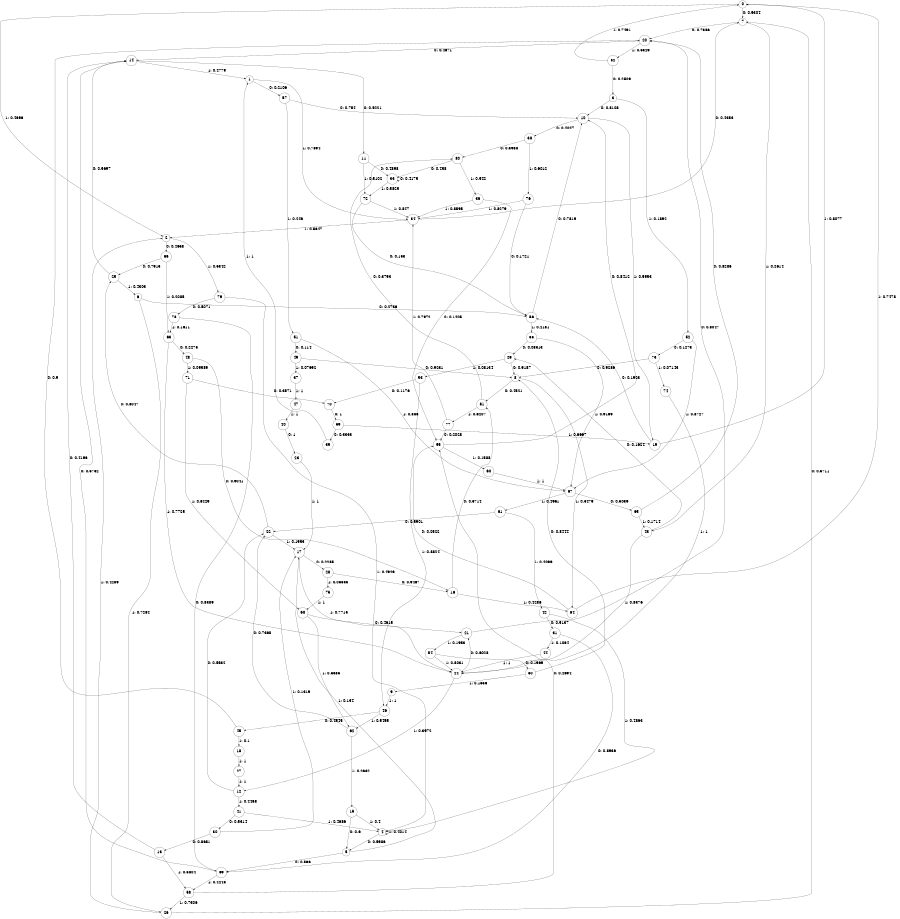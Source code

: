 digraph "ch21faceL10" {
size = "6,8.5";
ratio = "fill";
node [shape = circle];
node [fontsize = 24];
edge [fontsize = 24];
0 -> 7 [label = "0: 0.5304   "];
0 -> 2 [label = "1: 0.4696   "];
1 -> 57 [label = "0: 0.2106   "];
1 -> 34 [label = "1: 0.7894   "];
2 -> 66 [label = "0: 0.4658   "];
2 -> 79 [label = "1: 0.5342   "];
3 -> 10 [label = "0: 0.8108   "];
3 -> 52 [label = "1: 0.1892   "];
4 -> 5 [label = "0: 0.5986   "];
4 -> 4 [label = "1: 0.4014   "];
5 -> 69 [label = "0: 0.866    "];
5 -> 17 [label = "1: 0.134    "];
6 -> 56 [label = "0: 0.2736   "];
6 -> 26 [label = "1: 0.7264   "];
7 -> 20 [label = "0: 0.7386   "];
7 -> 43 [label = "1: 0.2614   "];
8 -> 81 [label = "0: 0.4521   "];
8 -> 64 [label = "1: 0.5479   "];
9 -> 46 [label = "1: 1        "];
10 -> 38 [label = "0: 0.4047   "];
10 -> 19 [label = "1: 0.5953   "];
11 -> 33 [label = "0: 0.4898   "];
11 -> 72 [label = "1: 0.5102   "];
12 -> 22 [label = "0: 0.5532   "];
12 -> 41 [label = "1: 0.4468   "];
13 -> 14 [label = "0: 0.4196   "];
13 -> 58 [label = "1: 0.5804   "];
14 -> 11 [label = "0: 0.5221   "];
14 -> 1 [label = "1: 0.4779   "];
15 -> 5 [label = "0: 0.6      "];
15 -> 4 [label = "1: 0.4      "];
16 -> 81 [label = "0: 0.5714   "];
16 -> 64 [label = "1: 0.4286   "];
17 -> 28 [label = "0: 0.2285   "];
17 -> 24 [label = "1: 0.7715   "];
18 -> 27 [label = "1: 1        "];
19 -> 56 [label = "0: 0.1923   "];
19 -> 0 [label = "1: 0.8077   "];
20 -> 14 [label = "0: 0.4671   "];
20 -> 32 [label = "1: 0.5329   "];
21 -> 20 [label = "0: 0.8047   "];
21 -> 54 [label = "1: 0.1953   "];
22 -> 25 [label = "0: 0.8047   "];
22 -> 17 [label = "1: 0.1953   "];
23 -> 17 [label = "1: 1        "];
24 -> 21 [label = "0: 0.6028   "];
24 -> 12 [label = "1: 0.3972   "];
25 -> 14 [label = "0: 0.5697   "];
25 -> 6 [label = "1: 0.4303   "];
26 -> 7 [label = "0: 0.5711   "];
26 -> 2 [label = "1: 0.4289   "];
27 -> 12 [label = "1: 1        "];
28 -> 16 [label = "0: 0.9467   "];
28 -> 75 [label = "1: 0.05333  "];
29 -> 8 [label = "0: 0.9187   "];
29 -> 53 [label = "1: 0.08134  "];
30 -> 13 [label = "0: 0.8681   "];
30 -> 17 [label = "1: 0.1319   "];
31 -> 69 [label = "0: 0.8936   "];
31 -> 44 [label = "1: 0.1064   "];
32 -> 3 [label = "0: 0.2509   "];
32 -> 0 [label = "1: 0.7491   "];
33 -> 33 [label = "0: 0.4175   "];
33 -> 72 [label = "1: 0.5825   "];
34 -> 7 [label = "0: 0.4353   "];
34 -> 2 [label = "1: 0.5647   "];
35 -> 29 [label = "0: 0.08313  "];
35 -> 67 [label = "1: 0.9169   "];
36 -> 55 [label = "0: 0.1405   "];
36 -> 34 [label = "1: 0.8595   "];
37 -> 47 [label = "1: 1        "];
38 -> 80 [label = "0: 0.3988   "];
38 -> 76 [label = "1: 0.6012   "];
39 -> 1 [label = "1: 1        "];
40 -> 23 [label = "0: 1        "];
41 -> 30 [label = "0: 0.5314   "];
41 -> 4 [label = "1: 0.4686   "];
42 -> 31 [label = "0: 0.5137   "];
42 -> 4 [label = "1: 0.4863   "];
43 -> 29 [label = "0: 0.1624   "];
43 -> 24 [label = "1: 0.8376   "];
44 -> 24 [label = "1: 1        "];
45 -> 20 [label = "0: 0.9      "];
45 -> 18 [label = "1: 0.1      "];
46 -> 45 [label = "0: 0.4545   "];
46 -> 62 [label = "1: 0.5455   "];
47 -> 40 [label = "1: 1        "];
48 -> 16 [label = "0: 0.9041   "];
48 -> 71 [label = "1: 0.09589  "];
49 -> 8 [label = "0: 0.9231   "];
49 -> 37 [label = "1: 0.07692  "];
50 -> 8 [label = "0: 0.8444   "];
50 -> 9 [label = "1: 0.1556   "];
51 -> 49 [label = "0: 0.114    "];
51 -> 67 [label = "1: 0.886    "];
52 -> 73 [label = "0: 0.1273   "];
52 -> 67 [label = "1: 0.8727   "];
53 -> 70 [label = "0: 0.1176   "];
53 -> 46 [label = "1: 0.8824   "];
54 -> 50 [label = "0: 0.1969   "];
54 -> 24 [label = "1: 0.8031   "];
55 -> 10 [label = "0: 0.8412   "];
55 -> 60 [label = "1: 0.1588   "];
56 -> 10 [label = "0: 0.7819   "];
56 -> 35 [label = "1: 0.2181   "];
57 -> 10 [label = "0: 0.754    "];
57 -> 51 [label = "1: 0.246    "];
58 -> 55 [label = "0: 0.2694   "];
58 -> 26 [label = "1: 0.7306   "];
59 -> 39 [label = "0: 0.3333   "];
59 -> 19 [label = "1: 0.6667   "];
60 -> 67 [label = "1: 1        "];
61 -> 22 [label = "0: 0.5901   "];
61 -> 42 [label = "1: 0.4099   "];
62 -> 22 [label = "0: 0.7368   "];
62 -> 15 [label = "1: 0.2632   "];
63 -> 48 [label = "0: 0.2275   "];
63 -> 24 [label = "1: 0.7725   "];
64 -> 55 [label = "0: 0.2522   "];
64 -> 0 [label = "1: 0.7478   "];
65 -> 20 [label = "0: 0.8286   "];
65 -> 43 [label = "1: 0.1714   "];
66 -> 25 [label = "0: 0.7915   "];
66 -> 63 [label = "1: 0.2085   "];
67 -> 65 [label = "0: 0.5039   "];
67 -> 61 [label = "1: 0.4961   "];
68 -> 21 [label = "0: 0.4615   "];
68 -> 62 [label = "1: 0.5385   "];
69 -> 14 [label = "0: 0.5752   "];
69 -> 58 [label = "1: 0.4248   "];
70 -> 59 [label = "0: 1        "];
71 -> 70 [label = "0: 0.3571   "];
71 -> 68 [label = "1: 0.6429   "];
72 -> 56 [label = "0: 0.153    "];
72 -> 34 [label = "1: 0.847    "];
73 -> 8 [label = "0: 0.9286   "];
73 -> 74 [label = "1: 0.07143  "];
74 -> 24 [label = "1: 1        "];
75 -> 68 [label = "1: 1        "];
76 -> 56 [label = "0: 0.1721   "];
76 -> 34 [label = "1: 0.8279   "];
77 -> 55 [label = "0: 0.2028   "];
77 -> 34 [label = "1: 0.7972   "];
78 -> 69 [label = "0: 0.8389   "];
78 -> 63 [label = "1: 0.1611   "];
79 -> 78 [label = "0: 0.5071   "];
79 -> 4 [label = "1: 0.4929   "];
80 -> 33 [label = "0: 0.458    "];
80 -> 36 [label = "1: 0.542    "];
81 -> 80 [label = "0: 0.3793   "];
81 -> 77 [label = "1: 0.6207   "];
}
